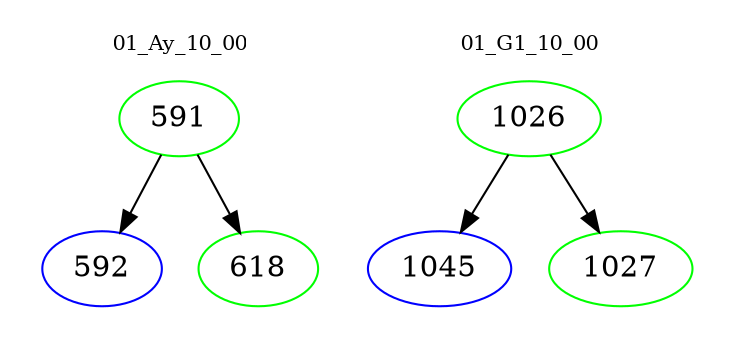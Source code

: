 digraph{
subgraph cluster_0 {
color = white
label = "01_Ay_10_00";
fontsize=10;
T0_591 [label="591", color="green"]
T0_591 -> T0_592 [color="black"]
T0_592 [label="592", color="blue"]
T0_591 -> T0_618 [color="black"]
T0_618 [label="618", color="green"]
}
subgraph cluster_1 {
color = white
label = "01_G1_10_00";
fontsize=10;
T1_1026 [label="1026", color="green"]
T1_1026 -> T1_1045 [color="black"]
T1_1045 [label="1045", color="blue"]
T1_1026 -> T1_1027 [color="black"]
T1_1027 [label="1027", color="green"]
}
}
